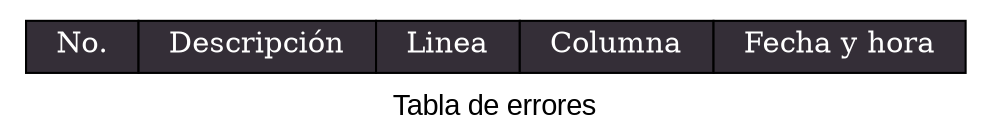digraph {
            fontname="Arial"
            label = "Tabla de errores"
            node[shape=none]
            n1[label=<
            <table BORDER="0" CELLBORDER="1" CELLSPACING="0" CELLPADDING="4">]
            <tr>
            <td bgcolor="#342E37"> <font color="white"> No. </font> </td>
            <td bgcolor="#342E37"> <font color="white"> Descripción </font> </td>
            <td bgcolor="#342E37"> <font color="white"> Linea </font> </td>
            <td bgcolor="#342E37"> <font color="white"> Columna </font> </td>
            <td bgcolor="#342E37"> <font color="white"> Fecha y hora </font> </td>
            </tr>
</table>
    >]
    }